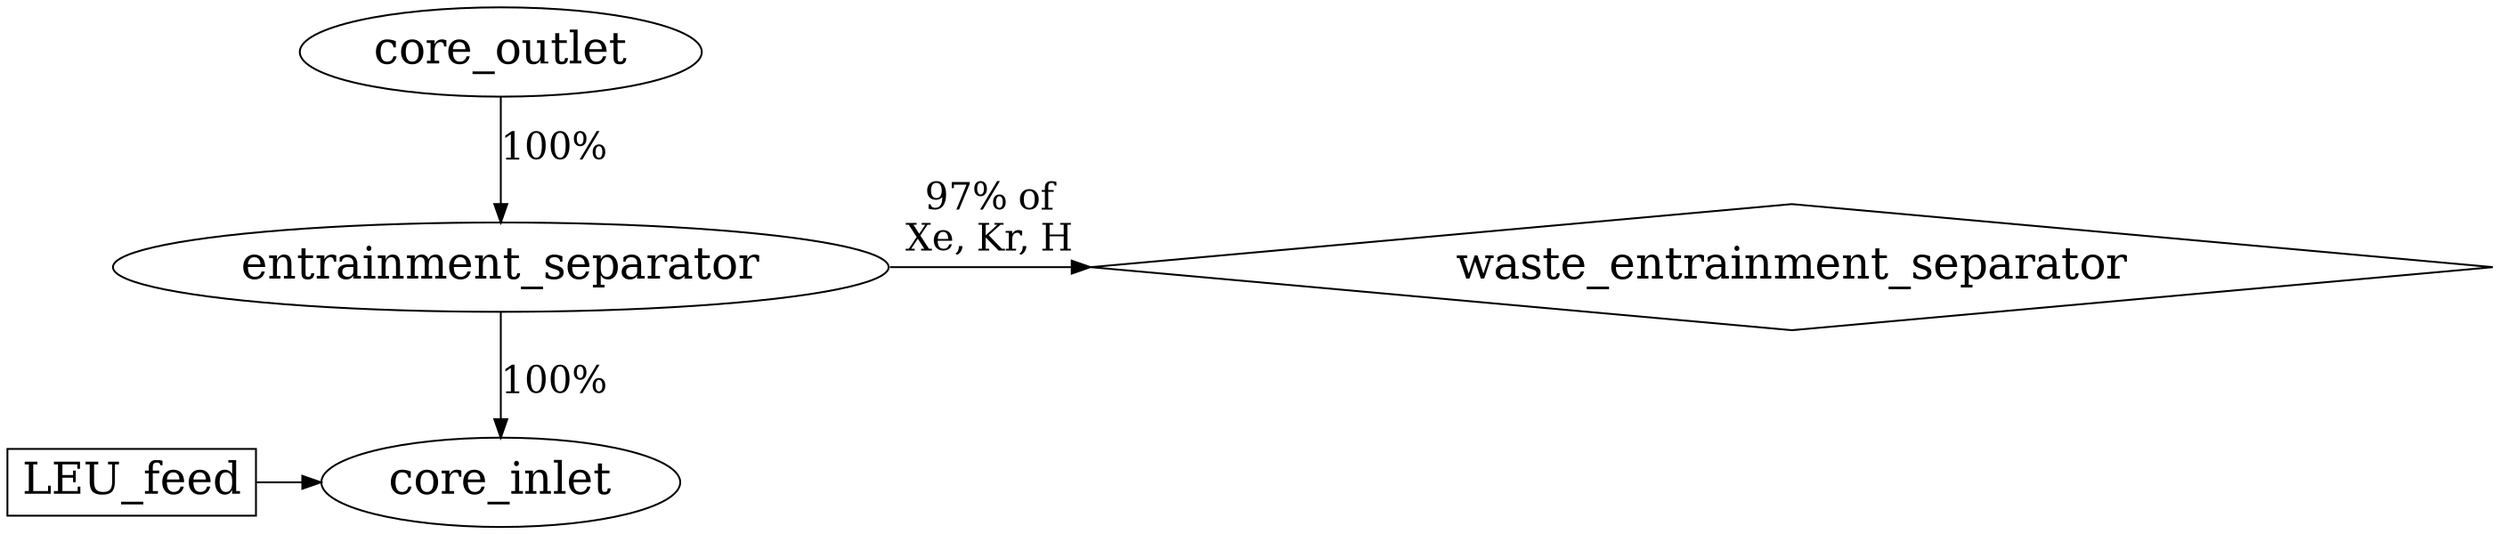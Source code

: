 digraph fuel {  /* The name of directed graph must match name of material

Structure of the reprocessing system described using DOT language:
https://en.wikipedia.org/wiki/DOT_(graph_description_language)
Parameter 'label' and 'fontsize' are needed for nice plotting.
Mass flow rate, extraction efficiency and list of elements for removing must be
specified in the 'input.proccess' file
This DOT file can be also using for reprocessing scheme visualization:
http://www.webgraphviz.com/
*/
# ==============================================================================
  core_outlet -> entrainment_separator [label="100%", fontsize=20]
  entrainment_separator -> waste_entrainment_separator [label="97% of\nXe, Kr, H", fontsize=20]
  entrainment_separator -> core_inlet [label="100%", fontsize=20]
  LEU_feed -> core_inlet
# ==============================================================================
# Optional parameters to obtain pretty plots
# Section only needed to have 'waste' blocks on level with process

  subgraph separ {
    rank=same
    entrainment_separator
    waste_entrainment_separator
  }

  subgraph feed {
    rank=same
    LEU_feed
    core_inlet
  }

# Section only needed to change font of the text and specify shapes of blocks
  waste_entrainment_separator [shape=diamond, fontsize=24]

  core_outlet [fontsize=24]
  entrainment_separator [fontsize=24]
  core_inlet [fontsize=24]
  LEU_feed [shape=box, fontsize=24]
}
